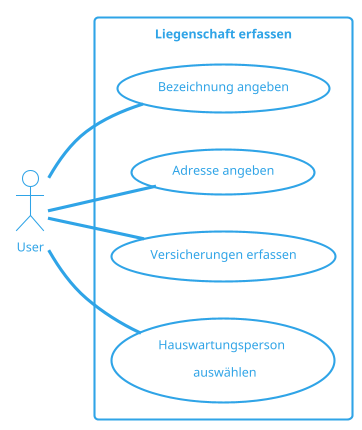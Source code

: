 @startuml LiegenschaftErfassen
!theme cerulean-outline
'skinparam dpi 300
left to right direction
actor "User" as fc
rectangle "Liegenschaft erfassen" {
  usecase "Bezeichnung angeben" as UC3
  usecase "Adresse angeben" as UC4
  usecase "Versicherungen erfassen" as UC5
  usecase "Hauswartungsperson \n auswählen" as UC6
} 
fc -- UC3
fc -- UC4
fc -- UC5
fc -- UC6
@enduml